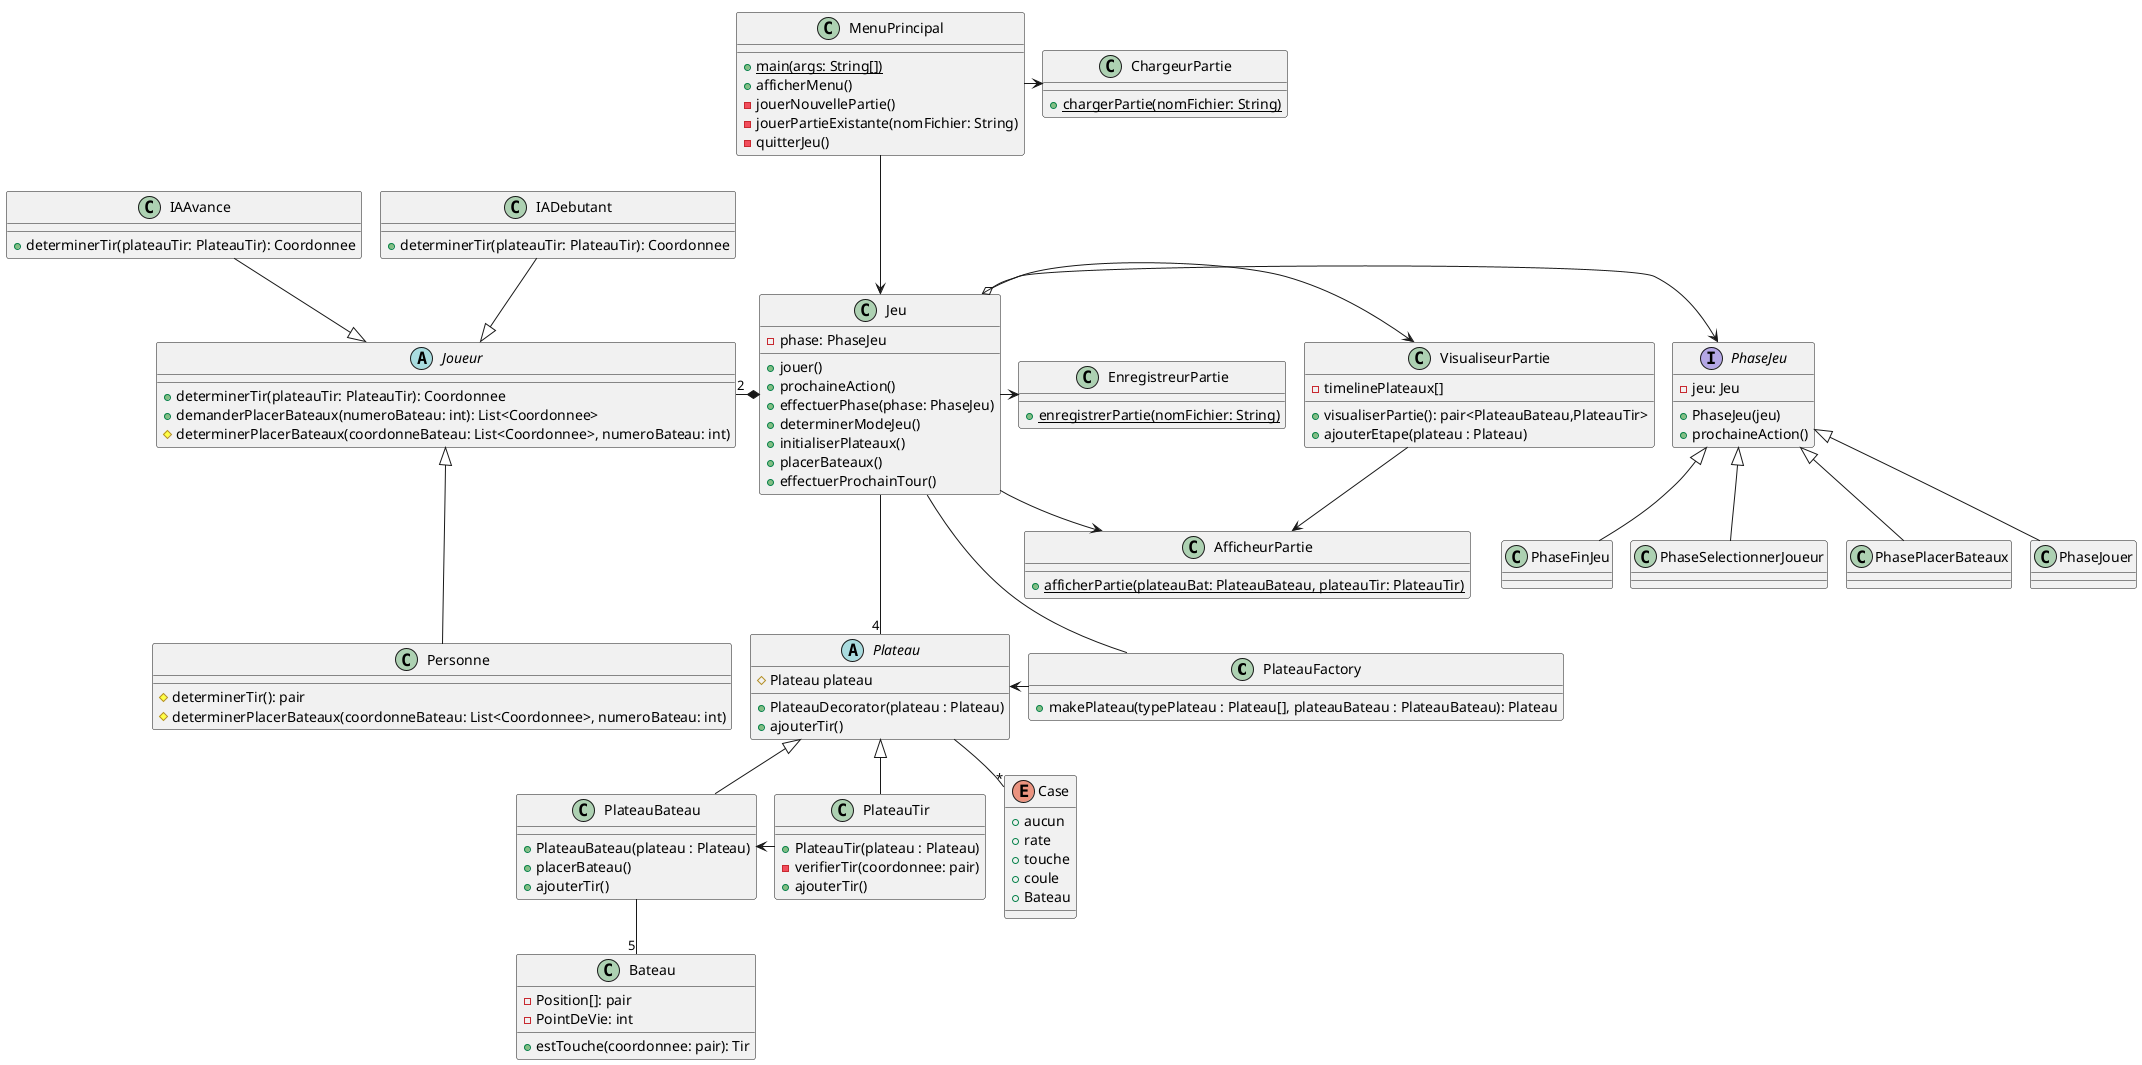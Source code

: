 @startuml
!pragma layout smetana
class PlateauFactory{
    + makePlateau(typePlateau : Plateau[], plateauBateau : PlateauBateau): Plateau
}

abstract class Plateau {
    # Plateau plateau
    + PlateauDecorator(plateau : Plateau)
    + ajouterTir()
}


abstract class Joueur{
    + determinerTir(plateauTir: PlateauTir): Coordonnee
    + demanderPlacerBateaux(numeroBateau: int): List<Coordonnee>
    # determinerPlacerBateaux(coordonneBateau: List<Coordonnee>, numeroBateau: int)
}

class MenuPrincipal{
    + {static} main(args: String[])
    + afficherMenu()
    - jouerNouvellePartie()
    - jouerPartieExistante(nomFichier: String)
    - quitterJeu()
}

class Jeu {
    - phase: PhaseJeu
    + jouer()
    + prochaineAction()
    + effectuerPhase(phase: PhaseJeu)
    + determinerModeJeu()
    + initialiserPlateaux()
    + placerBateaux()
    + effectuerProchainTour()
}

class PlateauBateau {
    + PlateauBateau(plateau : Plateau)
    + placerBateau()
    + ajouterTir()
}

class PlateauTir {
    + PlateauTir(plateau : Plateau)
    - verifierTir(coordonnee: pair)
    + ajouterTir()
}

class Bateau {
    - Position[]: pair
    - PointDeVie: int
    + estTouche(coordonnee: pair): Tir
}

enum Case {
    + aucun
    + rate
    + touche
    + coule
    + Bateau
}

class IADebutant {
    + determinerTir(plateauTir: PlateauTir): Coordonnee
}

class IAAvance{
    + determinerTir(plateauTir: PlateauTir): Coordonnee
}

class ChargeurPartie {
    + {static} chargerPartie(nomFichier: String)
}

class VisualiseurPartie {
    - timelinePlateaux[]
    + visualiserPartie(): pair<PlateauBateau,PlateauTir>
    + ajouterEtape(plateau : Plateau)
}

class AfficheurPartie {
    + {static} afficherPartie(plateauBat: PlateauBateau, plateauTir: PlateauTir)
}

class EnregistreurPartie {
    + {static} enregistrerPartie(nomFichier: String)
}

class Personne {
    # determinerTir(): pair
    # determinerPlacerBateaux(coordonneBateau: List<Coordonnee>, numeroBateau: int)
}

interface PhaseJeu {
    - jeu: Jeu
    + PhaseJeu(jeu)
    + prochaineAction()
}

class PhaseSelectionnerJoueur {}

class PhasePlacerBateaux {}

class PhaseJouer {}

class PhaseFinJeu {}

PhaseJeu <-left-o Jeu

PhaseSelectionnerJoueur -up-|> PhaseJeu
PhasePlacerBateaux -up-|> PhaseJeu
PhaseJouer -up-|> PhaseJeu
PhaseFinJeu -up-|> PhaseJeu


PlateauBateau -- "5" Bateau
Plateau <|-- PlateauBateau
Plateau <|-- PlateauTir
Jeu *-left- "2" Joueur
Jeu -right-> EnregistreurPartie
Jeu -right-> VisualiseurPartie
Jeu -right-> AfficheurPartie
MenuPrincipal -> ChargeurPartie
MenuPrincipal ---> Jeu
Jeu --- "4" Plateau
Plateau -down- "*" Case
Joueur <|-up- IADebutant
Joueur <|-up- IAAvance
Joueur <|-down-- Personne
PlateauBateau <- PlateauTir
VisualiseurPartie --> AfficheurPartie
PlateauFactory -left-> Plateau
Jeu --  PlateauFactory
@enduml
